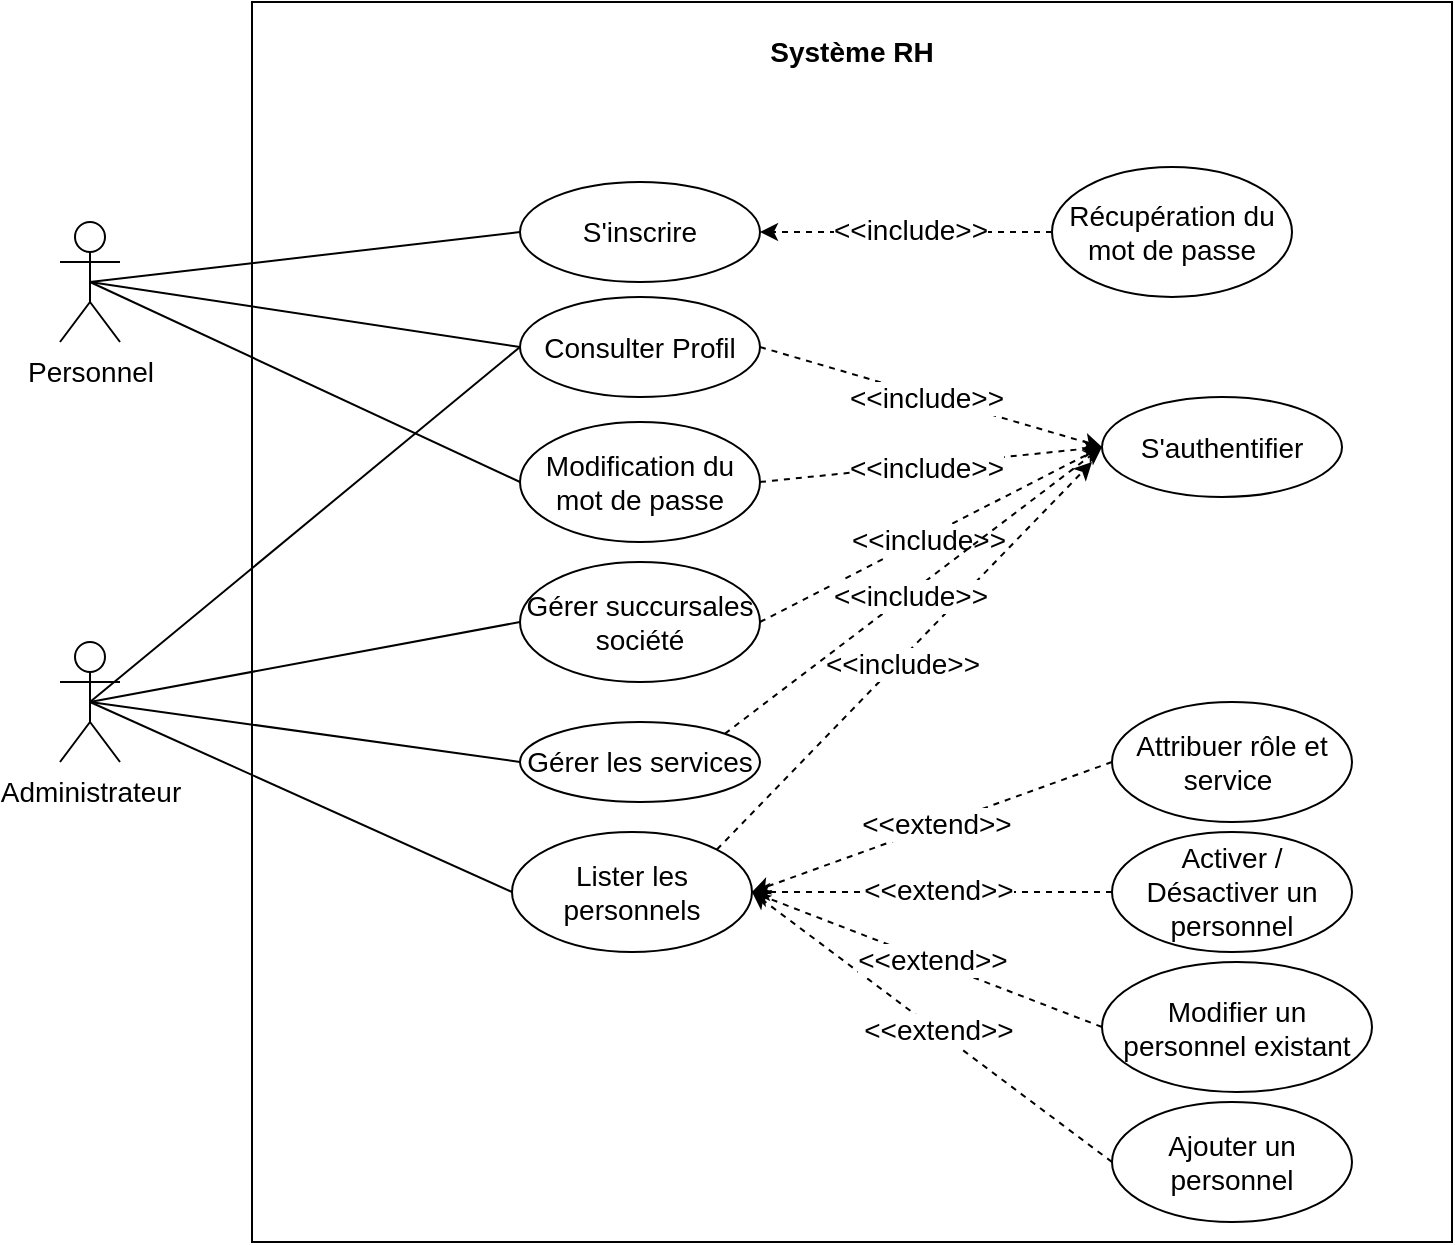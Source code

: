 <mxfile version="27.1.1">
  <diagram name="Page-1" id="dhfYt4_4K2asHggdhG7o">
    <mxGraphModel dx="1426" dy="777" grid="1" gridSize="10" guides="1" tooltips="1" connect="1" arrows="1" fold="1" page="1" pageScale="1" pageWidth="827" pageHeight="1169" math="0" shadow="0">
      <root>
        <mxCell id="0" />
        <mxCell id="1" parent="0" />
        <mxCell id="Rih5JcGtAL07y-yQntJl-2" value="" style="rounded=0;whiteSpace=wrap;html=1;labelBackgroundColor=none;" parent="1" vertex="1">
          <mxGeometry x="160" y="110" width="600" height="620" as="geometry" />
        </mxCell>
        <mxCell id="Rih5JcGtAL07y-yQntJl-3" value="Personnel" style="shape=umlActor;verticalLabelPosition=bottom;verticalAlign=top;html=1;outlineConnect=0;fontSize=14;" parent="1" vertex="1">
          <mxGeometry x="64" y="220" width="30" height="60" as="geometry" />
        </mxCell>
        <mxCell id="Rih5JcGtAL07y-yQntJl-4" value="Administrateur" style="shape=umlActor;verticalLabelPosition=bottom;verticalAlign=top;html=1;outlineConnect=0;fontSize=14;" parent="1" vertex="1">
          <mxGeometry x="64" y="430" width="30" height="60" as="geometry" />
        </mxCell>
        <mxCell id="Rih5JcGtAL07y-yQntJl-5" value="S&#39;inscrire" style="ellipse;whiteSpace=wrap;html=1;fontSize=14;" parent="1" vertex="1">
          <mxGeometry x="294" y="200" width="120" height="50" as="geometry" />
        </mxCell>
        <mxCell id="Rih5JcGtAL07y-yQntJl-6" value="" style="endArrow=none;html=1;rounded=0;exitX=0.5;exitY=0.5;exitDx=0;exitDy=0;exitPerimeter=0;entryX=0;entryY=0.5;entryDx=0;entryDy=0;fontSize=14;" parent="1" source="Rih5JcGtAL07y-yQntJl-3" target="Rih5JcGtAL07y-yQntJl-5" edge="1">
          <mxGeometry width="50" height="50" relative="1" as="geometry">
            <mxPoint x="390" y="410" as="sourcePoint" />
            <mxPoint x="440" y="360" as="targetPoint" />
          </mxGeometry>
        </mxCell>
        <mxCell id="Rih5JcGtAL07y-yQntJl-7" value="S&#39;authentifier" style="ellipse;whiteSpace=wrap;html=1;fontSize=14;" parent="1" vertex="1">
          <mxGeometry x="585" y="307.5" width="120" height="50" as="geometry" />
        </mxCell>
        <mxCell id="Rih5JcGtAL07y-yQntJl-8" value="Récupération du mot de passe" style="ellipse;whiteSpace=wrap;html=1;fontSize=14;" parent="1" vertex="1">
          <mxGeometry x="560" y="192.5" width="120" height="65" as="geometry" />
        </mxCell>
        <mxCell id="Rih5JcGtAL07y-yQntJl-9" value="Modification du mot de passe" style="ellipse;whiteSpace=wrap;html=1;fontSize=14;" parent="1" vertex="1">
          <mxGeometry x="294" y="320" width="120" height="60" as="geometry" />
        </mxCell>
        <mxCell id="Rih5JcGtAL07y-yQntJl-10" value="Consulter Profil" style="ellipse;whiteSpace=wrap;html=1;fontSize=14;" parent="1" vertex="1">
          <mxGeometry x="294" y="257.5" width="120" height="50" as="geometry" />
        </mxCell>
        <mxCell id="Rih5JcGtAL07y-yQntJl-11" value="" style="endArrow=none;html=1;rounded=0;exitX=0.5;exitY=0.5;exitDx=0;exitDy=0;exitPerimeter=0;entryX=0;entryY=0.5;entryDx=0;entryDy=0;fontSize=14;" parent="1" source="Rih5JcGtAL07y-yQntJl-3" target="Rih5JcGtAL07y-yQntJl-10" edge="1">
          <mxGeometry width="50" height="50" relative="1" as="geometry">
            <mxPoint x="390" y="490" as="sourcePoint" />
            <mxPoint x="440" y="440" as="targetPoint" />
          </mxGeometry>
        </mxCell>
        <mxCell id="Rih5JcGtAL07y-yQntJl-12" value="" style="endArrow=classic;dashed=1;html=1;rounded=0;exitX=0;exitY=0.5;exitDx=0;exitDy=0;endFill=1;entryX=1;entryY=0.5;entryDx=0;entryDy=0;fontSize=14;" parent="1" source="Rih5JcGtAL07y-yQntJl-8" target="Rih5JcGtAL07y-yQntJl-5" edge="1">
          <mxGeometry width="50" height="50" relative="1" as="geometry">
            <mxPoint x="435" y="250" as="sourcePoint" />
            <mxPoint x="485" y="200" as="targetPoint" />
          </mxGeometry>
        </mxCell>
        <mxCell id="Rih5JcGtAL07y-yQntJl-13" value="&amp;lt;&amp;lt;include&amp;gt;&amp;gt;" style="edgeLabel;html=1;align=center;verticalAlign=middle;resizable=0;points=[];fontSize=14;" parent="Rih5JcGtAL07y-yQntJl-12" vertex="1" connectable="0">
          <mxGeometry x="-0.027" y="-1" relative="1" as="geometry">
            <mxPoint as="offset" />
          </mxGeometry>
        </mxCell>
        <mxCell id="Rih5JcGtAL07y-yQntJl-14" value="" style="endArrow=none;html=1;rounded=0;exitX=0.5;exitY=0.5;exitDx=0;exitDy=0;exitPerimeter=0;entryX=0;entryY=0.5;entryDx=0;entryDy=0;fontSize=14;" parent="1" source="Rih5JcGtAL07y-yQntJl-3" target="Rih5JcGtAL07y-yQntJl-9" edge="1">
          <mxGeometry width="50" height="50" relative="1" as="geometry">
            <mxPoint x="390" y="560" as="sourcePoint" />
            <mxPoint x="440" y="510" as="targetPoint" />
          </mxGeometry>
        </mxCell>
        <mxCell id="Rih5JcGtAL07y-yQntJl-15" value="" style="endArrow=classic;dashed=1;html=1;rounded=0;exitX=1;exitY=0.5;exitDx=0;exitDy=0;endFill=1;entryX=0;entryY=0.5;entryDx=0;entryDy=0;fontSize=14;" parent="1" source="Rih5JcGtAL07y-yQntJl-10" target="Rih5JcGtAL07y-yQntJl-7" edge="1">
          <mxGeometry width="50" height="50" relative="1" as="geometry">
            <mxPoint x="566" y="340" as="sourcePoint" />
            <mxPoint x="460" y="340" as="targetPoint" />
          </mxGeometry>
        </mxCell>
        <mxCell id="Rih5JcGtAL07y-yQntJl-16" value="&amp;lt;&amp;lt;include&amp;gt;&amp;gt;" style="edgeLabel;html=1;align=center;verticalAlign=middle;resizable=0;points=[];fontSize=14;" parent="Rih5JcGtAL07y-yQntJl-15" vertex="1" connectable="0">
          <mxGeometry x="-0.027" y="-1" relative="1" as="geometry">
            <mxPoint as="offset" />
          </mxGeometry>
        </mxCell>
        <mxCell id="Rih5JcGtAL07y-yQntJl-19" value="" style="endArrow=classic;dashed=1;html=1;rounded=0;exitX=1;exitY=0.5;exitDx=0;exitDy=0;endFill=1;entryX=0;entryY=0.5;entryDx=0;entryDy=0;fontSize=14;" parent="1" source="Rih5JcGtAL07y-yQntJl-9" target="Rih5JcGtAL07y-yQntJl-7" edge="1">
          <mxGeometry width="50" height="50" relative="1" as="geometry">
            <mxPoint x="420" y="388" as="sourcePoint" />
            <mxPoint x="526" y="398" as="targetPoint" />
          </mxGeometry>
        </mxCell>
        <mxCell id="Rih5JcGtAL07y-yQntJl-20" value="&amp;lt;&amp;lt;include&amp;gt;&amp;gt;" style="edgeLabel;html=1;align=center;verticalAlign=middle;resizable=0;points=[];fontSize=14;" parent="Rih5JcGtAL07y-yQntJl-19" vertex="1" connectable="0">
          <mxGeometry x="-0.027" y="-1" relative="1" as="geometry">
            <mxPoint as="offset" />
          </mxGeometry>
        </mxCell>
        <mxCell id="Rih5JcGtAL07y-yQntJl-22" value="Gérer succursales société" style="ellipse;whiteSpace=wrap;html=1;fontSize=14;" parent="1" vertex="1">
          <mxGeometry x="294" y="390" width="120" height="60" as="geometry" />
        </mxCell>
        <mxCell id="Rih5JcGtAL07y-yQntJl-23" value="Gérer les services" style="ellipse;whiteSpace=wrap;html=1;fontSize=14;" parent="1" vertex="1">
          <mxGeometry x="294" y="470" width="120" height="40" as="geometry" />
        </mxCell>
        <mxCell id="Rih5JcGtAL07y-yQntJl-24" value="Lister les personnels" style="ellipse;whiteSpace=wrap;html=1;fontSize=14;" parent="1" vertex="1">
          <mxGeometry x="290" y="525" width="120" height="60" as="geometry" />
        </mxCell>
        <mxCell id="Rih5JcGtAL07y-yQntJl-30" value="" style="endArrow=classic;dashed=1;html=1;rounded=0;exitX=0;exitY=0.5;exitDx=0;exitDy=0;endFill=1;entryX=1;entryY=0.5;entryDx=0;entryDy=0;fontSize=14;" parent="1" source="Rih5JcGtAL07y-yQntJl-34" target="Rih5JcGtAL07y-yQntJl-24" edge="1">
          <mxGeometry width="50" height="50" relative="1" as="geometry">
            <mxPoint x="440" y="910" as="sourcePoint" />
            <mxPoint x="546" y="820" as="targetPoint" />
          </mxGeometry>
        </mxCell>
        <mxCell id="Rih5JcGtAL07y-yQntJl-31" value="&amp;lt;&amp;lt;extend&amp;gt;&amp;gt;" style="edgeLabel;html=1;align=center;verticalAlign=middle;resizable=0;points=[];fontSize=14;" parent="Rih5JcGtAL07y-yQntJl-30" vertex="1" connectable="0">
          <mxGeometry x="-0.027" y="-1" relative="1" as="geometry">
            <mxPoint as="offset" />
          </mxGeometry>
        </mxCell>
        <mxCell id="Rih5JcGtAL07y-yQntJl-32" value="Activer / Désactiver un personnel" style="ellipse;whiteSpace=wrap;html=1;fontSize=14;" parent="1" vertex="1">
          <mxGeometry x="590" y="525" width="120" height="60" as="geometry" />
        </mxCell>
        <mxCell id="Rih5JcGtAL07y-yQntJl-33" value="Modifier un personnel existant" style="ellipse;whiteSpace=wrap;html=1;fontSize=14;" parent="1" vertex="1">
          <mxGeometry x="585" y="590" width="135" height="65" as="geometry" />
        </mxCell>
        <mxCell id="Rih5JcGtAL07y-yQntJl-34" value="Ajouter un personnel" style="ellipse;whiteSpace=wrap;html=1;fontSize=14;" parent="1" vertex="1">
          <mxGeometry x="590" y="660" width="120" height="60" as="geometry" />
        </mxCell>
        <mxCell id="Rih5JcGtAL07y-yQntJl-35" value="Attribuer rôle et service&amp;nbsp;" style="ellipse;whiteSpace=wrap;html=1;fontSize=14;" parent="1" vertex="1">
          <mxGeometry x="590" y="460" width="120" height="60" as="geometry" />
        </mxCell>
        <mxCell id="Rih5JcGtAL07y-yQntJl-36" value="" style="endArrow=classic;dashed=1;html=1;rounded=0;exitX=0;exitY=0.5;exitDx=0;exitDy=0;endFill=1;entryX=1;entryY=0.5;entryDx=0;entryDy=0;fontSize=14;" parent="1" source="Rih5JcGtAL07y-yQntJl-33" target="Rih5JcGtAL07y-yQntJl-24" edge="1">
          <mxGeometry width="50" height="50" relative="1" as="geometry">
            <mxPoint x="616" y="940" as="sourcePoint" />
            <mxPoint x="460" y="890" as="targetPoint" />
          </mxGeometry>
        </mxCell>
        <mxCell id="Rih5JcGtAL07y-yQntJl-37" value="&amp;lt;&amp;lt;extend&amp;gt;&amp;gt;" style="edgeLabel;html=1;align=center;verticalAlign=middle;resizable=0;points=[];fontSize=14;" parent="Rih5JcGtAL07y-yQntJl-36" vertex="1" connectable="0">
          <mxGeometry x="-0.027" y="-1" relative="1" as="geometry">
            <mxPoint as="offset" />
          </mxGeometry>
        </mxCell>
        <mxCell id="Rih5JcGtAL07y-yQntJl-38" value="" style="endArrow=classic;dashed=1;html=1;rounded=0;exitX=0;exitY=0.5;exitDx=0;exitDy=0;endFill=1;entryX=1;entryY=0.5;entryDx=0;entryDy=0;fontSize=14;" parent="1" source="Rih5JcGtAL07y-yQntJl-32" target="Rih5JcGtAL07y-yQntJl-24" edge="1">
          <mxGeometry width="50" height="50" relative="1" as="geometry">
            <mxPoint x="676" y="840" as="sourcePoint" />
            <mxPoint x="520" y="790" as="targetPoint" />
          </mxGeometry>
        </mxCell>
        <mxCell id="Rih5JcGtAL07y-yQntJl-39" value="&amp;lt;&amp;lt;extend&amp;gt;&amp;gt;" style="edgeLabel;html=1;align=center;verticalAlign=middle;resizable=0;points=[];fontSize=14;" parent="Rih5JcGtAL07y-yQntJl-38" vertex="1" connectable="0">
          <mxGeometry x="-0.027" y="-1" relative="1" as="geometry">
            <mxPoint as="offset" />
          </mxGeometry>
        </mxCell>
        <mxCell id="Rih5JcGtAL07y-yQntJl-40" value="" style="endArrow=classic;dashed=1;html=1;rounded=0;exitX=0;exitY=0.5;exitDx=0;exitDy=0;endFill=1;entryX=1;entryY=0.5;entryDx=0;entryDy=0;fontSize=14;" parent="1" source="Rih5JcGtAL07y-yQntJl-35" target="Rih5JcGtAL07y-yQntJl-24" edge="1">
          <mxGeometry width="50" height="50" relative="1" as="geometry">
            <mxPoint x="556" y="685" as="sourcePoint" />
            <mxPoint x="400" y="815" as="targetPoint" />
          </mxGeometry>
        </mxCell>
        <mxCell id="Rih5JcGtAL07y-yQntJl-41" value="&amp;lt;&amp;lt;extend&amp;gt;&amp;gt;" style="edgeLabel;html=1;align=center;verticalAlign=middle;resizable=0;points=[];fontSize=14;" parent="Rih5JcGtAL07y-yQntJl-40" vertex="1" connectable="0">
          <mxGeometry x="-0.027" y="-1" relative="1" as="geometry">
            <mxPoint as="offset" />
          </mxGeometry>
        </mxCell>
        <mxCell id="Rih5JcGtAL07y-yQntJl-42" value="" style="endArrow=none;html=1;rounded=0;exitX=0.5;exitY=0.5;exitDx=0;exitDy=0;exitPerimeter=0;entryX=0;entryY=0.5;entryDx=0;entryDy=0;fontSize=14;" parent="1" source="Rih5JcGtAL07y-yQntJl-4" target="Rih5JcGtAL07y-yQntJl-22" edge="1">
          <mxGeometry width="50" height="50" relative="1" as="geometry">
            <mxPoint x="310" y="630" as="sourcePoint" />
            <mxPoint x="360" y="580" as="targetPoint" />
          </mxGeometry>
        </mxCell>
        <mxCell id="Rih5JcGtAL07y-yQntJl-43" value="" style="endArrow=none;html=1;rounded=0;exitX=0.5;exitY=0.5;exitDx=0;exitDy=0;exitPerimeter=0;entryX=0;entryY=0.5;entryDx=0;entryDy=0;fontSize=14;" parent="1" source="Rih5JcGtAL07y-yQntJl-4" target="Rih5JcGtAL07y-yQntJl-23" edge="1">
          <mxGeometry width="50" height="50" relative="1" as="geometry">
            <mxPoint x="310" y="630" as="sourcePoint" />
            <mxPoint x="360" y="580" as="targetPoint" />
          </mxGeometry>
        </mxCell>
        <mxCell id="Rih5JcGtAL07y-yQntJl-44" value="" style="endArrow=none;html=1;rounded=0;entryX=0.5;entryY=0.5;entryDx=0;entryDy=0;entryPerimeter=0;exitX=0;exitY=0.5;exitDx=0;exitDy=0;fontSize=14;" parent="1" source="Rih5JcGtAL07y-yQntJl-24" target="Rih5JcGtAL07y-yQntJl-4" edge="1">
          <mxGeometry width="50" height="50" relative="1" as="geometry">
            <mxPoint x="200" y="760" as="sourcePoint" />
            <mxPoint x="250" y="710" as="targetPoint" />
          </mxGeometry>
        </mxCell>
        <mxCell id="Rih5JcGtAL07y-yQntJl-45" value="" style="endArrow=none;html=1;rounded=0;exitX=0.5;exitY=0.5;exitDx=0;exitDy=0;exitPerimeter=0;entryX=0;entryY=0.5;entryDx=0;entryDy=0;fontSize=14;" parent="1" source="Rih5JcGtAL07y-yQntJl-4" target="Rih5JcGtAL07y-yQntJl-10" edge="1">
          <mxGeometry width="50" height="50" relative="1" as="geometry">
            <mxPoint x="100" y="620" as="sourcePoint" />
            <mxPoint x="150" y="570" as="targetPoint" />
          </mxGeometry>
        </mxCell>
        <mxCell id="Rih5JcGtAL07y-yQntJl-46" value="" style="endArrow=classic;dashed=1;html=1;rounded=0;exitX=1;exitY=0.5;exitDx=0;exitDy=0;endFill=1;fontSize=14;entryX=0;entryY=0.5;entryDx=0;entryDy=0;" parent="1" source="Rih5JcGtAL07y-yQntJl-22" edge="1" target="Rih5JcGtAL07y-yQntJl-7">
          <mxGeometry width="50" height="50" relative="1" as="geometry">
            <mxPoint x="500" y="600" as="sourcePoint" />
            <mxPoint x="560" y="320" as="targetPoint" />
          </mxGeometry>
        </mxCell>
        <mxCell id="Rih5JcGtAL07y-yQntJl-47" value="&amp;lt;&amp;lt;include&amp;gt;&amp;gt;" style="edgeLabel;html=1;align=center;verticalAlign=middle;resizable=0;points=[];fontSize=14;" parent="Rih5JcGtAL07y-yQntJl-46" vertex="1" connectable="0">
          <mxGeometry x="-0.027" y="-1" relative="1" as="geometry">
            <mxPoint as="offset" />
          </mxGeometry>
        </mxCell>
        <mxCell id="Rih5JcGtAL07y-yQntJl-48" value="" style="endArrow=classic;dashed=1;html=1;rounded=0;exitX=1;exitY=0;exitDx=0;exitDy=0;endFill=1;fontSize=14;" parent="1" source="Rih5JcGtAL07y-yQntJl-24" edge="1">
          <mxGeometry width="50" height="50" relative="1" as="geometry">
            <mxPoint x="490" y="670" as="sourcePoint" />
            <mxPoint x="580" y="340" as="targetPoint" />
          </mxGeometry>
        </mxCell>
        <mxCell id="Rih5JcGtAL07y-yQntJl-49" value="&amp;lt;&amp;lt;include&amp;gt;&amp;gt;" style="edgeLabel;html=1;align=center;verticalAlign=middle;resizable=0;points=[];fontSize=14;" parent="Rih5JcGtAL07y-yQntJl-48" vertex="1" connectable="0">
          <mxGeometry x="-0.027" y="-1" relative="1" as="geometry">
            <mxPoint as="offset" />
          </mxGeometry>
        </mxCell>
        <mxCell id="Rih5JcGtAL07y-yQntJl-50" value="" style="endArrow=classic;dashed=1;html=1;rounded=0;exitX=1;exitY=0;exitDx=0;exitDy=0;endFill=1;entryX=0;entryY=0.5;entryDx=0;entryDy=0;fontSize=14;" parent="1" source="Rih5JcGtAL07y-yQntJl-23" target="Rih5JcGtAL07y-yQntJl-7" edge="1">
          <mxGeometry width="50" height="50" relative="1" as="geometry">
            <mxPoint x="550" y="550" as="sourcePoint" />
            <mxPoint x="656" y="460" as="targetPoint" />
          </mxGeometry>
        </mxCell>
        <mxCell id="Rih5JcGtAL07y-yQntJl-51" value="&amp;lt;&amp;lt;include&amp;gt;&amp;gt;" style="edgeLabel;html=1;align=center;verticalAlign=middle;resizable=0;points=[];fontSize=14;" parent="Rih5JcGtAL07y-yQntJl-50" vertex="1" connectable="0">
          <mxGeometry x="-0.027" y="-1" relative="1" as="geometry">
            <mxPoint as="offset" />
          </mxGeometry>
        </mxCell>
        <mxCell id="Rih5JcGtAL07y-yQntJl-52" value="&lt;b&gt;&lt;font&gt;Système RH&lt;/font&gt;&lt;/b&gt;" style="rounded=0;whiteSpace=wrap;html=1;dashed=1;dashPattern=1 4;strokeColor=#FFFFFF;shadow=0;strokeWidth=4;fontSize=14;" parent="1" vertex="1">
          <mxGeometry x="400" y="120" width="120" height="30" as="geometry" />
        </mxCell>
      </root>
    </mxGraphModel>
  </diagram>
</mxfile>
